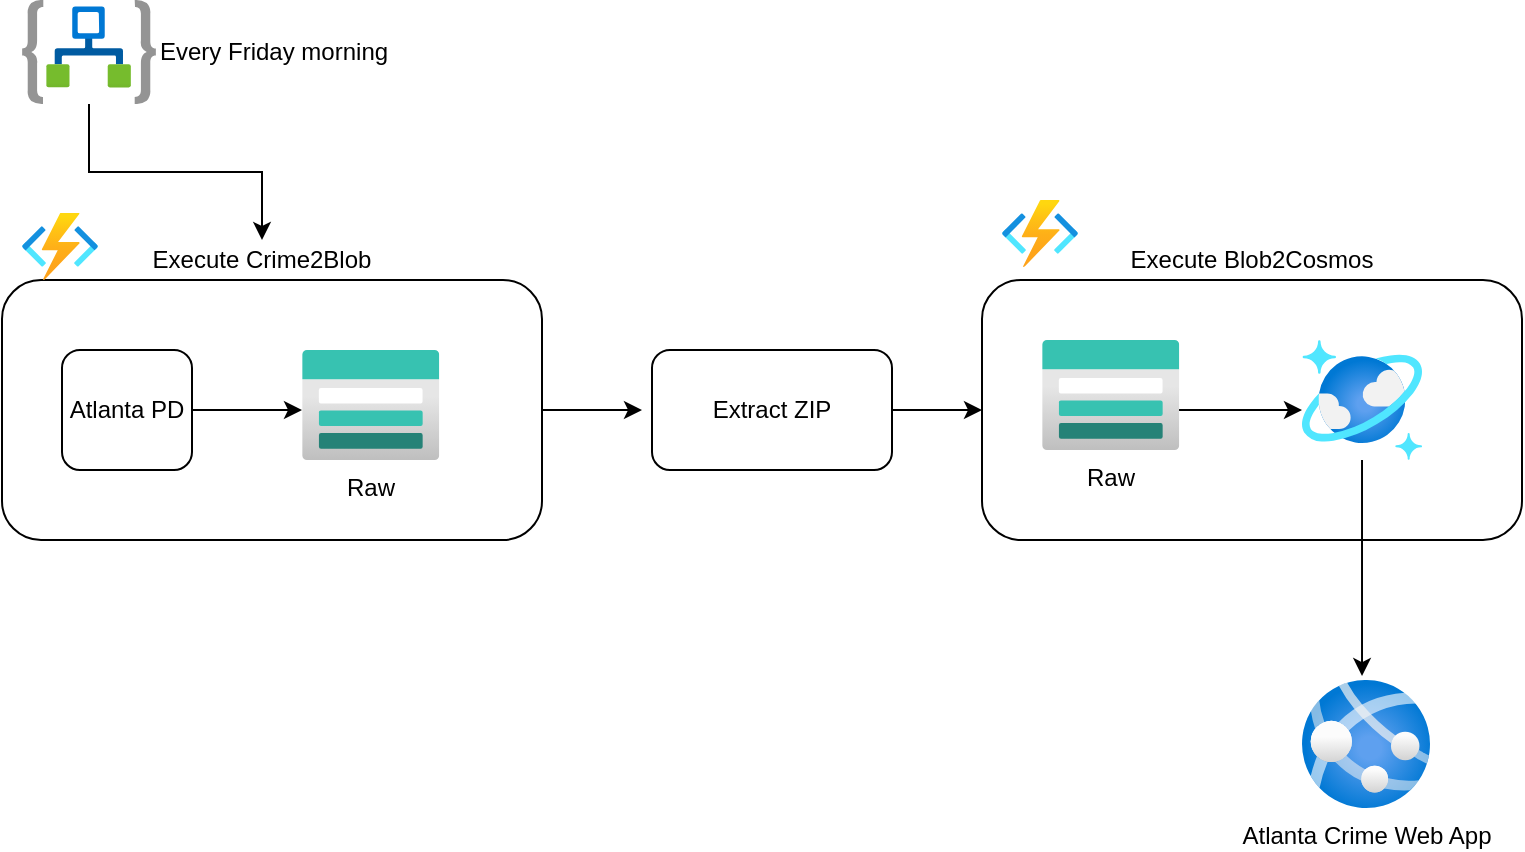 <mxfile>
    <diagram id="fnI3_iQXw4OiTnrx4XOU" name="update">
        <mxGraphModel dx="391" dy="474" grid="1" gridSize="10" guides="1" tooltips="1" connect="1" arrows="1" fold="1" page="1" pageScale="1" pageWidth="850" pageHeight="1100" math="0" shadow="0">
            <root>
                <mxCell id="6JDjqdKQVHiy1O1jxpU0-0"/>
                <mxCell id="6JDjqdKQVHiy1O1jxpU0-1" parent="6JDjqdKQVHiy1O1jxpU0-0"/>
                <mxCell id="6JDjqdKQVHiy1O1jxpU0-9" style="edgeStyle=orthogonalEdgeStyle;rounded=0;orthogonalLoop=1;jettySize=auto;html=1;entryX=0;entryY=0.5;entryDx=0;entryDy=0;" parent="6JDjqdKQVHiy1O1jxpU0-1" source="6JDjqdKQVHiy1O1jxpU0-2" edge="1">
                    <mxGeometry relative="1" as="geometry">
                        <mxPoint x="360" y="215" as="targetPoint"/>
                    </mxGeometry>
                </mxCell>
                <mxCell id="6JDjqdKQVHiy1O1jxpU0-2" value="" style="rounded=1;whiteSpace=wrap;html=1;" parent="6JDjqdKQVHiy1O1jxpU0-1" vertex="1">
                    <mxGeometry x="40" y="150" width="270" height="130" as="geometry"/>
                </mxCell>
                <mxCell id="6JDjqdKQVHiy1O1jxpU0-4" value="Execute Crime2Blob" style="text;html=1;strokeColor=none;fillColor=none;align=center;verticalAlign=middle;whiteSpace=wrap;rounded=0;" parent="6JDjqdKQVHiy1O1jxpU0-1" vertex="1">
                    <mxGeometry x="40" y="130" width="260" height="20" as="geometry"/>
                </mxCell>
                <mxCell id="6JDjqdKQVHiy1O1jxpU0-7" style="edgeStyle=orthogonalEdgeStyle;rounded=0;orthogonalLoop=1;jettySize=auto;html=1;entryX=0;entryY=0.5;entryDx=0;entryDy=0;" parent="6JDjqdKQVHiy1O1jxpU0-1" source="6JDjqdKQVHiy1O1jxpU0-5" edge="1">
                    <mxGeometry relative="1" as="geometry">
                        <mxPoint x="190" y="215" as="targetPoint"/>
                    </mxGeometry>
                </mxCell>
                <mxCell id="6JDjqdKQVHiy1O1jxpU0-5" value="Atlanta PD" style="rounded=1;whiteSpace=wrap;html=1;" parent="6JDjqdKQVHiy1O1jxpU0-1" vertex="1">
                    <mxGeometry x="70" y="185" width="65" height="60" as="geometry"/>
                </mxCell>
                <mxCell id="6JDjqdKQVHiy1O1jxpU0-21" style="edgeStyle=orthogonalEdgeStyle;rounded=0;orthogonalLoop=1;jettySize=auto;html=1;entryX=0;entryY=0.5;entryDx=0;entryDy=0;" parent="6JDjqdKQVHiy1O1jxpU0-1" source="6JDjqdKQVHiy1O1jxpU0-15" target="6JDjqdKQVHiy1O1jxpU0-16" edge="1">
                    <mxGeometry relative="1" as="geometry"/>
                </mxCell>
                <mxCell id="6JDjqdKQVHiy1O1jxpU0-15" value="Extract ZIP" style="rounded=1;whiteSpace=wrap;html=1;" parent="6JDjqdKQVHiy1O1jxpU0-1" vertex="1">
                    <mxGeometry x="365" y="185" width="120" height="60" as="geometry"/>
                </mxCell>
                <mxCell id="6JDjqdKQVHiy1O1jxpU0-16" value="" style="rounded=1;whiteSpace=wrap;html=1;" parent="6JDjqdKQVHiy1O1jxpU0-1" vertex="1">
                    <mxGeometry x="530" y="150" width="270" height="130" as="geometry"/>
                </mxCell>
                <mxCell id="6JDjqdKQVHiy1O1jxpU0-17" value="Execute Blob2Cosmos" style="text;html=1;strokeColor=none;fillColor=none;align=center;verticalAlign=middle;whiteSpace=wrap;rounded=0;" parent="6JDjqdKQVHiy1O1jxpU0-1" vertex="1">
                    <mxGeometry x="530" y="130" width="270" height="20" as="geometry"/>
                </mxCell>
                <mxCell id="6JDjqdKQVHiy1O1jxpU0-18" style="edgeStyle=orthogonalEdgeStyle;rounded=0;orthogonalLoop=1;jettySize=auto;html=1;entryX=0;entryY=0.5;entryDx=0;entryDy=0;" parent="6JDjqdKQVHiy1O1jxpU0-1" edge="1">
                    <mxGeometry relative="1" as="geometry">
                        <mxPoint x="628" y="215" as="sourcePoint"/>
                        <mxPoint x="690" y="215" as="targetPoint"/>
                    </mxGeometry>
                </mxCell>
                <mxCell id="6JDjqdKQVHiy1O1jxpU0-34" style="edgeStyle=orthogonalEdgeStyle;rounded=0;orthogonalLoop=1;jettySize=auto;html=1;entryX=0.469;entryY=-0.031;entryDx=0;entryDy=0;entryPerimeter=0;" parent="6JDjqdKQVHiy1O1jxpU0-1" source="6JDjqdKQVHiy1O1jxpU0-22" target="6JDjqdKQVHiy1O1jxpU0-31" edge="1">
                    <mxGeometry relative="1" as="geometry"/>
                </mxCell>
                <mxCell id="6JDjqdKQVHiy1O1jxpU0-22" value="" style="aspect=fixed;html=1;points=[];align=center;image;fontSize=12;image=img/lib/azure2/databases/Azure_Cosmos_DB.svg;" parent="6JDjqdKQVHiy1O1jxpU0-1" vertex="1">
                    <mxGeometry x="690" y="180" width="60" height="60" as="geometry"/>
                </mxCell>
                <mxCell id="6JDjqdKQVHiy1O1jxpU0-23" value="Raw" style="aspect=fixed;html=1;points=[];align=center;image;fontSize=12;image=img/lib/azure2/storage/Storage_Accounts.svg;" parent="6JDjqdKQVHiy1O1jxpU0-1" vertex="1">
                    <mxGeometry x="190" y="185" width="68.75" height="55" as="geometry"/>
                </mxCell>
                <mxCell id="6JDjqdKQVHiy1O1jxpU0-24" value="Raw" style="aspect=fixed;html=1;points=[];align=center;image;fontSize=12;image=img/lib/azure2/storage/Storage_Accounts.svg;" parent="6JDjqdKQVHiy1O1jxpU0-1" vertex="1">
                    <mxGeometry x="560" y="180" width="68.75" height="55" as="geometry"/>
                </mxCell>
                <mxCell id="6JDjqdKQVHiy1O1jxpU0-25" value="" style="aspect=fixed;html=1;points=[];align=center;image;fontSize=12;image=img/lib/azure2/compute/Function_Apps.svg;" parent="6JDjqdKQVHiy1O1jxpU0-1" vertex="1">
                    <mxGeometry x="50" y="116.47" width="38" height="33.53" as="geometry"/>
                </mxCell>
                <mxCell id="6JDjqdKQVHiy1O1jxpU0-27" value="" style="aspect=fixed;html=1;points=[];align=center;image;fontSize=12;image=img/lib/azure2/compute/Function_Apps.svg;" parent="6JDjqdKQVHiy1O1jxpU0-1" vertex="1">
                    <mxGeometry x="540" y="110" width="38" height="33.53" as="geometry"/>
                </mxCell>
                <mxCell id="6JDjqdKQVHiy1O1jxpU0-29" style="edgeStyle=orthogonalEdgeStyle;rounded=0;orthogonalLoop=1;jettySize=auto;html=1;entryX=0.5;entryY=0;entryDx=0;entryDy=0;" parent="6JDjqdKQVHiy1O1jxpU0-1" source="6JDjqdKQVHiy1O1jxpU0-28" target="6JDjqdKQVHiy1O1jxpU0-4" edge="1">
                    <mxGeometry relative="1" as="geometry"/>
                </mxCell>
                <mxCell id="6JDjqdKQVHiy1O1jxpU0-28" value="Every Friday morning" style="aspect=fixed;html=1;points=[];align=left;image;fontSize=12;image=img/lib/azure2/iot/Logic_Apps.svg;labelPosition=right;verticalLabelPosition=middle;verticalAlign=middle;" parent="6JDjqdKQVHiy1O1jxpU0-1" vertex="1">
                    <mxGeometry x="50" y="10.0" width="67" height="52" as="geometry"/>
                </mxCell>
                <mxCell id="6JDjqdKQVHiy1O1jxpU0-31" value="Atlanta Crime Web App" style="aspect=fixed;html=1;points=[];align=center;image;fontSize=12;image=img/lib/azure2/compute/App_Services.svg;" parent="6JDjqdKQVHiy1O1jxpU0-1" vertex="1">
                    <mxGeometry x="690" y="350" width="64" height="64" as="geometry"/>
                </mxCell>
            </root>
        </mxGraphModel>
    </diagram>
    <diagram id="yowrlgaX1Kdxxqxivsnb" name="layout">
        <mxGraphModel dx="391" dy="474" grid="1" gridSize="10" guides="1" tooltips="1" connect="1" arrows="1" fold="1" page="1" pageScale="1" pageWidth="850" pageHeight="1100" math="0" shadow="0">
            <root>
                <mxCell id="uwYrSNLBMI2gb99kesB4-0"/>
                <mxCell id="uwYrSNLBMI2gb99kesB4-1" parent="uwYrSNLBMI2gb99kesB4-0"/>
                <mxCell id="uwYrSNLBMI2gb99kesB4-2" value="Map" style="rounded=1;whiteSpace=wrap;html=1;" parent="uwYrSNLBMI2gb99kesB4-1" vertex="1">
                    <mxGeometry x="310" y="170" width="130" height="110" as="geometry"/>
                </mxCell>
                <mxCell id="uwYrSNLBMI2gb99kesB4-3" value="# 2020" style="rounded=1;whiteSpace=wrap;html=1;" parent="uwYrSNLBMI2gb99kesB4-1" vertex="1">
                    <mxGeometry x="170" y="170" width="60" height="30" as="geometry"/>
                </mxCell>
                <mxCell id="uwYrSNLBMI2gb99kesB4-4" value="YoY Comp." style="rounded=1;whiteSpace=wrap;html=1;" parent="uwYrSNLBMI2gb99kesB4-1" vertex="1">
                    <mxGeometry x="240" y="170" width="60" height="30" as="geometry"/>
                </mxCell>
                <mxCell id="uwYrSNLBMI2gb99kesB4-5" value="Filter row" style="rounded=1;whiteSpace=wrap;html=1;" parent="uwYrSNLBMI2gb99kesB4-1" vertex="1">
                    <mxGeometry x="170" y="130" width="270" height="30" as="geometry"/>
                </mxCell>
                <mxCell id="uwYrSNLBMI2gb99kesB4-6" value="Trend" style="rounded=1;whiteSpace=wrap;html=1;" parent="uwYrSNLBMI2gb99kesB4-1" vertex="1">
                    <mxGeometry x="240" y="210" width="60" height="30" as="geometry"/>
                </mxCell>
                <mxCell id="hZrnMsAzkJg7uWu7PhoQ-0" value="dots" style="rounded=1;whiteSpace=wrap;html=1;" parent="uwYrSNLBMI2gb99kesB4-1" vertex="1">
                    <mxGeometry x="170" y="210" width="60" height="30" as="geometry"/>
                </mxCell>
            </root>
        </mxGraphModel>
    </diagram>
    <diagram id="iai2MzG02rngsawtCdba" name="yoy">
        <mxGraphModel dx="942" dy="474" grid="1" gridSize="10" guides="1" tooltips="1" connect="1" arrows="1" fold="1" page="1" pageScale="1" pageWidth="850" pageHeight="1100" math="0" shadow="0">
            <root>
                <mxCell id="0"/>
                <mxCell id="1" parent="0"/>
                <mxCell id="5" value="To create YoY comps" style="edgeStyle=orthogonalEdgeStyle;rounded=0;orthogonalLoop=1;jettySize=auto;html=1;entryX=0.5;entryY=0;entryDx=0;entryDy=0;" parent="1" source="2" target="3" edge="1">
                    <mxGeometry relative="1" as="geometry"/>
                </mxCell>
                <mxCell id="2" value="&lt;div style=&quot;text-align: center&quot;&gt;&lt;span&gt;when user makes selection, df_map constrained by any combo of&lt;/span&gt;&lt;/div&gt;&lt;ol&gt;&lt;li&gt;Neighborhood(s)&lt;/li&gt;&lt;li&gt;Crimes(s)&lt;/li&gt;&lt;li&gt;Occur date (days of year)&lt;/li&gt;&lt;/ol&gt;" style="rounded=1;whiteSpace=wrap;html=1;align=left;" parent="1" vertex="1">
                    <mxGeometry x="40" y="40" width="210" height="120" as="geometry"/>
                </mxCell>
                <mxCell id="3" value="&lt;div style=&quot;text-align: left&quot;&gt;&lt;ol&gt;&lt;li&gt;Constrain 2020 data by same neighborhoods, same crimes, same occur days&lt;/li&gt;&lt;li&gt;Aggregate both datasets&lt;/li&gt;&lt;li&gt;Merge&lt;/li&gt;&lt;li&gt;Calculate YoY comps&lt;/li&gt;&lt;li&gt;Return dataframe&lt;/li&gt;&lt;/ol&gt;&lt;/div&gt;" style="rounded=1;whiteSpace=wrap;html=1;align=left;" parent="1" vertex="1">
                    <mxGeometry x="40" y="230" width="220" height="140" as="geometry"/>
                </mxCell>
            </root>
        </mxGraphModel>
    </diagram>
</mxfile>